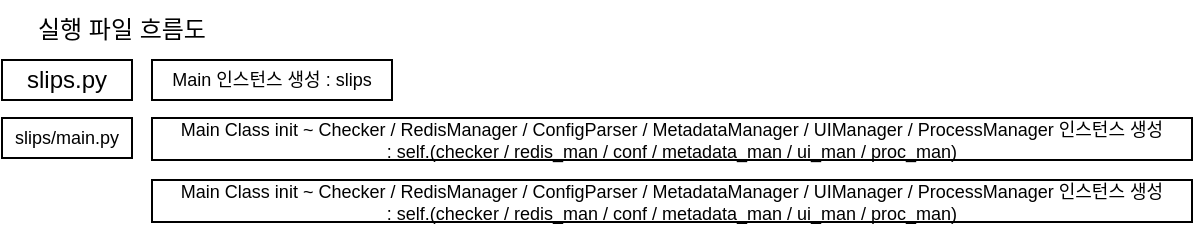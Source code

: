 <mxfile version="26.3.0">
  <diagram name="페이지-1" id="eYFjEQ_SGDMebnN7X5Bi">
    <mxGraphModel dx="778" dy="418" grid="1" gridSize="10" guides="1" tooltips="1" connect="1" arrows="1" fold="1" page="1" pageScale="1" pageWidth="827" pageHeight="1169" math="0" shadow="0">
      <root>
        <mxCell id="0" />
        <mxCell id="1" parent="0" />
        <mxCell id="2xSnnoKByyNW5rkiuB8Y-1" value="실행 파일 흐름도" style="text;html=1;align=center;verticalAlign=middle;whiteSpace=wrap;rounded=0;" vertex="1" parent="1">
          <mxGeometry x="20" y="10" width="110" height="30" as="geometry" />
        </mxCell>
        <mxCell id="2xSnnoKByyNW5rkiuB8Y-2" value="slips.py" style="rounded=0;html=1;whiteSpace=wrap;" vertex="1" parent="1">
          <mxGeometry x="15" y="40" width="65" height="20" as="geometry" />
        </mxCell>
        <mxCell id="2xSnnoKByyNW5rkiuB8Y-4" value="slips/main.py" style="rounded=0;html=1;whiteSpace=wrap;fontSize=9;" vertex="1" parent="1">
          <mxGeometry x="15" y="69" width="65" height="20" as="geometry" />
        </mxCell>
        <mxCell id="2xSnnoKByyNW5rkiuB8Y-7" value="Main 인스턴스 생성 : slips" style="rounded=0;html=1;whiteSpace=wrap;fontSize=9;" vertex="1" parent="1">
          <mxGeometry x="90" y="40" width="120" height="20" as="geometry" />
        </mxCell>
        <mxCell id="2xSnnoKByyNW5rkiuB8Y-8" value="Main Class init ~ Checker / RedisManager / ConfigParser / MetadataManager / UIManager / ProcessManager 인스턴스 생성&lt;div&gt;: self.(checker / redis_man / conf / metadata_man / ui_man / proc_man)&lt;/div&gt;" style="rounded=0;html=1;whiteSpace=wrap;fontSize=9;" vertex="1" parent="1">
          <mxGeometry x="90" y="69" width="520" height="21" as="geometry" />
        </mxCell>
        <mxCell id="2xSnnoKByyNW5rkiuB8Y-9" value="Main Class init ~ Checker / RedisManager / ConfigParser / MetadataManager / UIManager / ProcessManager 인스턴스 생성&lt;div&gt;: self.(checker / redis_man / conf / metadata_man / ui_man / proc_man)&lt;/div&gt;" style="rounded=0;html=1;whiteSpace=wrap;fontSize=9;" vertex="1" parent="1">
          <mxGeometry x="90" y="100" width="520" height="21" as="geometry" />
        </mxCell>
      </root>
    </mxGraphModel>
  </diagram>
</mxfile>
